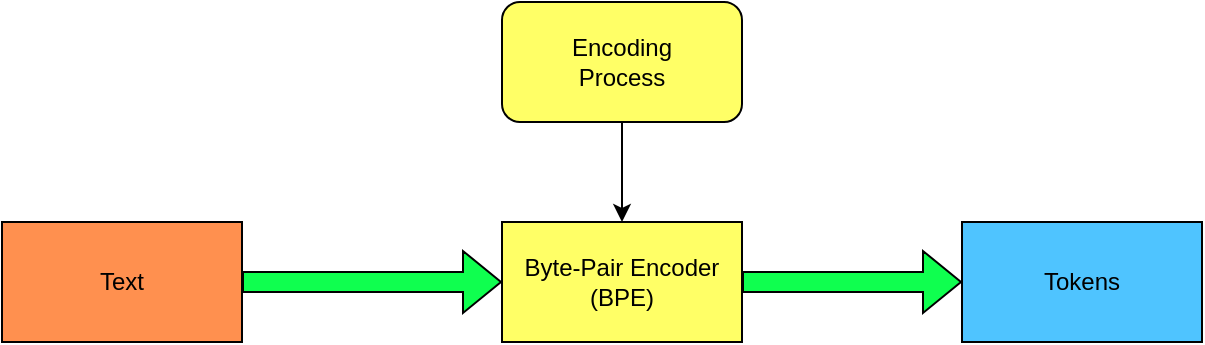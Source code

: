 <mxfile version="24.5.2" type="github">
  <diagram name="Page-1" id="hEqjnrV1hhbZaAEsEmEU">
    <mxGraphModel dx="1684" dy="893" grid="1" gridSize="10" guides="1" tooltips="1" connect="1" arrows="1" fold="1" page="1" pageScale="1" pageWidth="850" pageHeight="1100" math="0" shadow="0">
      <root>
        <mxCell id="0" />
        <mxCell id="1" parent="0" />
        <mxCell id="UKuKk4aacnZ8U92alZh_-1" value="Text" style="rounded=0;whiteSpace=wrap;html=1;fillColor=#FF904F;" vertex="1" parent="1">
          <mxGeometry x="70" y="440" width="120" height="60" as="geometry" />
        </mxCell>
        <mxCell id="UKuKk4aacnZ8U92alZh_-3" value="Byte-Pair Encoder (BPE)" style="rounded=0;whiteSpace=wrap;html=1;fillColor=#FFFF66;" vertex="1" parent="1">
          <mxGeometry x="320" y="440" width="120" height="60" as="geometry" />
        </mxCell>
        <mxCell id="UKuKk4aacnZ8U92alZh_-6" value="Tokens" style="rounded=0;whiteSpace=wrap;html=1;fillColor=#4FC4FF;" vertex="1" parent="1">
          <mxGeometry x="550" y="440" width="120" height="60" as="geometry" />
        </mxCell>
        <mxCell id="UKuKk4aacnZ8U92alZh_-8" value="" style="shape=flexArrow;endArrow=classic;html=1;rounded=0;exitX=1;exitY=0.5;exitDx=0;exitDy=0;entryX=0;entryY=0.5;entryDx=0;entryDy=0;fillColor=#0FFF4F;" edge="1" parent="1" source="UKuKk4aacnZ8U92alZh_-3" target="UKuKk4aacnZ8U92alZh_-6">
          <mxGeometry width="50" height="50" relative="1" as="geometry">
            <mxPoint x="480" y="570" as="sourcePoint" />
            <mxPoint x="530" y="520" as="targetPoint" />
          </mxGeometry>
        </mxCell>
        <mxCell id="UKuKk4aacnZ8U92alZh_-10" value="" style="shape=flexArrow;endArrow=classic;html=1;rounded=0;entryX=0;entryY=0.5;entryDx=0;entryDy=0;fillColor=#0FFF4F;" edge="1" parent="1" source="UKuKk4aacnZ8U92alZh_-1" target="UKuKk4aacnZ8U92alZh_-3">
          <mxGeometry width="50" height="50" relative="1" as="geometry">
            <mxPoint x="450" y="480" as="sourcePoint" />
            <mxPoint x="560" y="480" as="targetPoint" />
          </mxGeometry>
        </mxCell>
        <mxCell id="UKuKk4aacnZ8U92alZh_-14" style="edgeStyle=orthogonalEdgeStyle;rounded=0;orthogonalLoop=1;jettySize=auto;html=1;exitX=0.5;exitY=1;exitDx=0;exitDy=0;entryX=0.5;entryY=0;entryDx=0;entryDy=0;" edge="1" parent="1" source="UKuKk4aacnZ8U92alZh_-12" target="UKuKk4aacnZ8U92alZh_-3">
          <mxGeometry relative="1" as="geometry" />
        </mxCell>
        <mxCell id="UKuKk4aacnZ8U92alZh_-12" value="Encoding &lt;br&gt;Process" style="rounded=1;whiteSpace=wrap;html=1;fillColor=#FFFF66;" vertex="1" parent="1">
          <mxGeometry x="320" y="330" width="120" height="60" as="geometry" />
        </mxCell>
      </root>
    </mxGraphModel>
  </diagram>
</mxfile>
